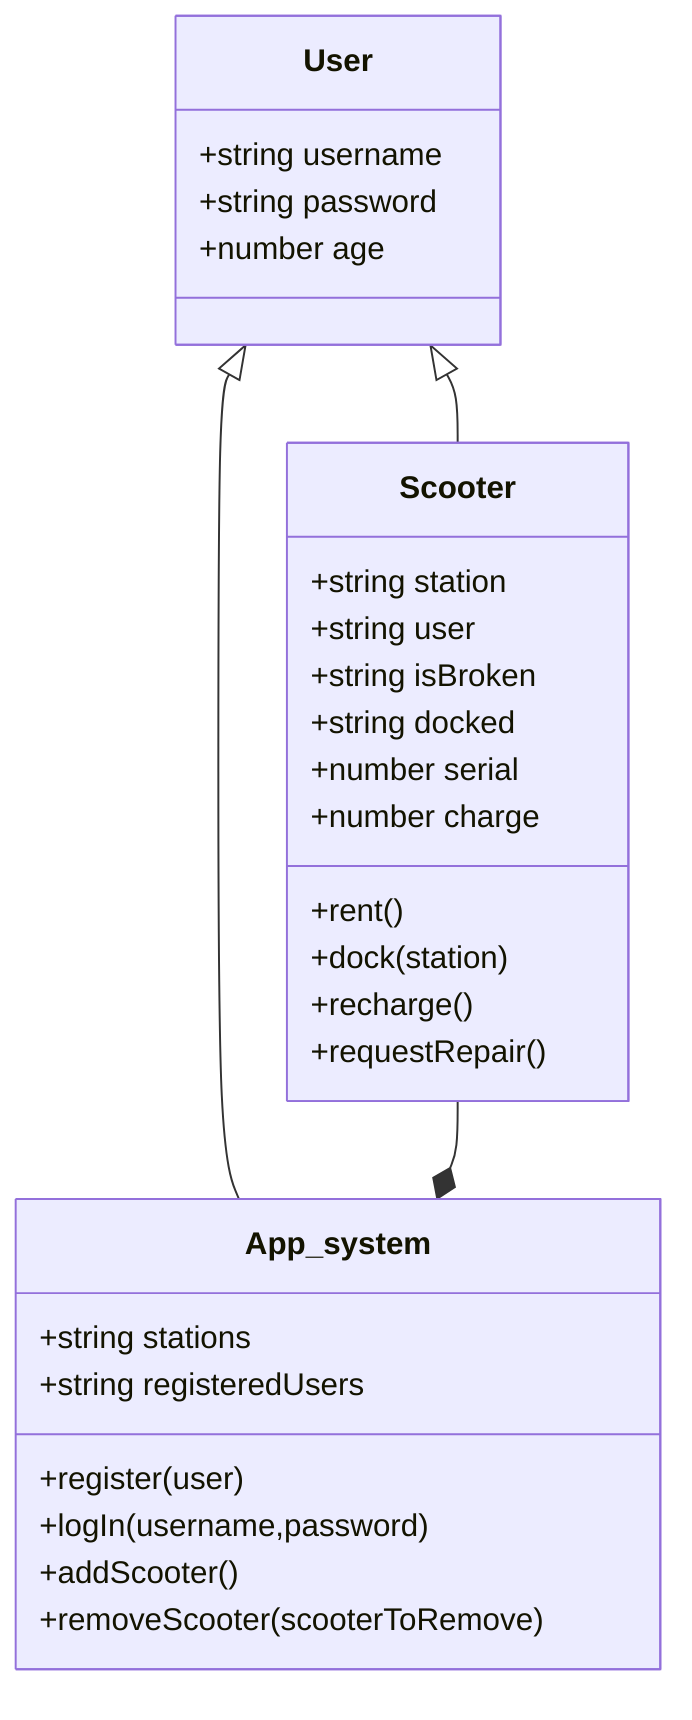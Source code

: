 classDiagram    
User <|-- App_system
User <|-- Scooter
Scooter --* App_system

   class User {
    +string username
    +string password
    +number age
    }
   
   class Scooter {
   +string station
   +string user
   +string isBroken
   +string docked
   +number serial
   +number charge
   +rent()
   +dock(station)
   +recharge()
   +requestRepair()
   
   }

   class App_system {
   +string stations
   +string registeredUsers
   +register(user)
   +logIn(username,password)
   +addScooter()
   +removeScooter(scooterToRemove)

   }